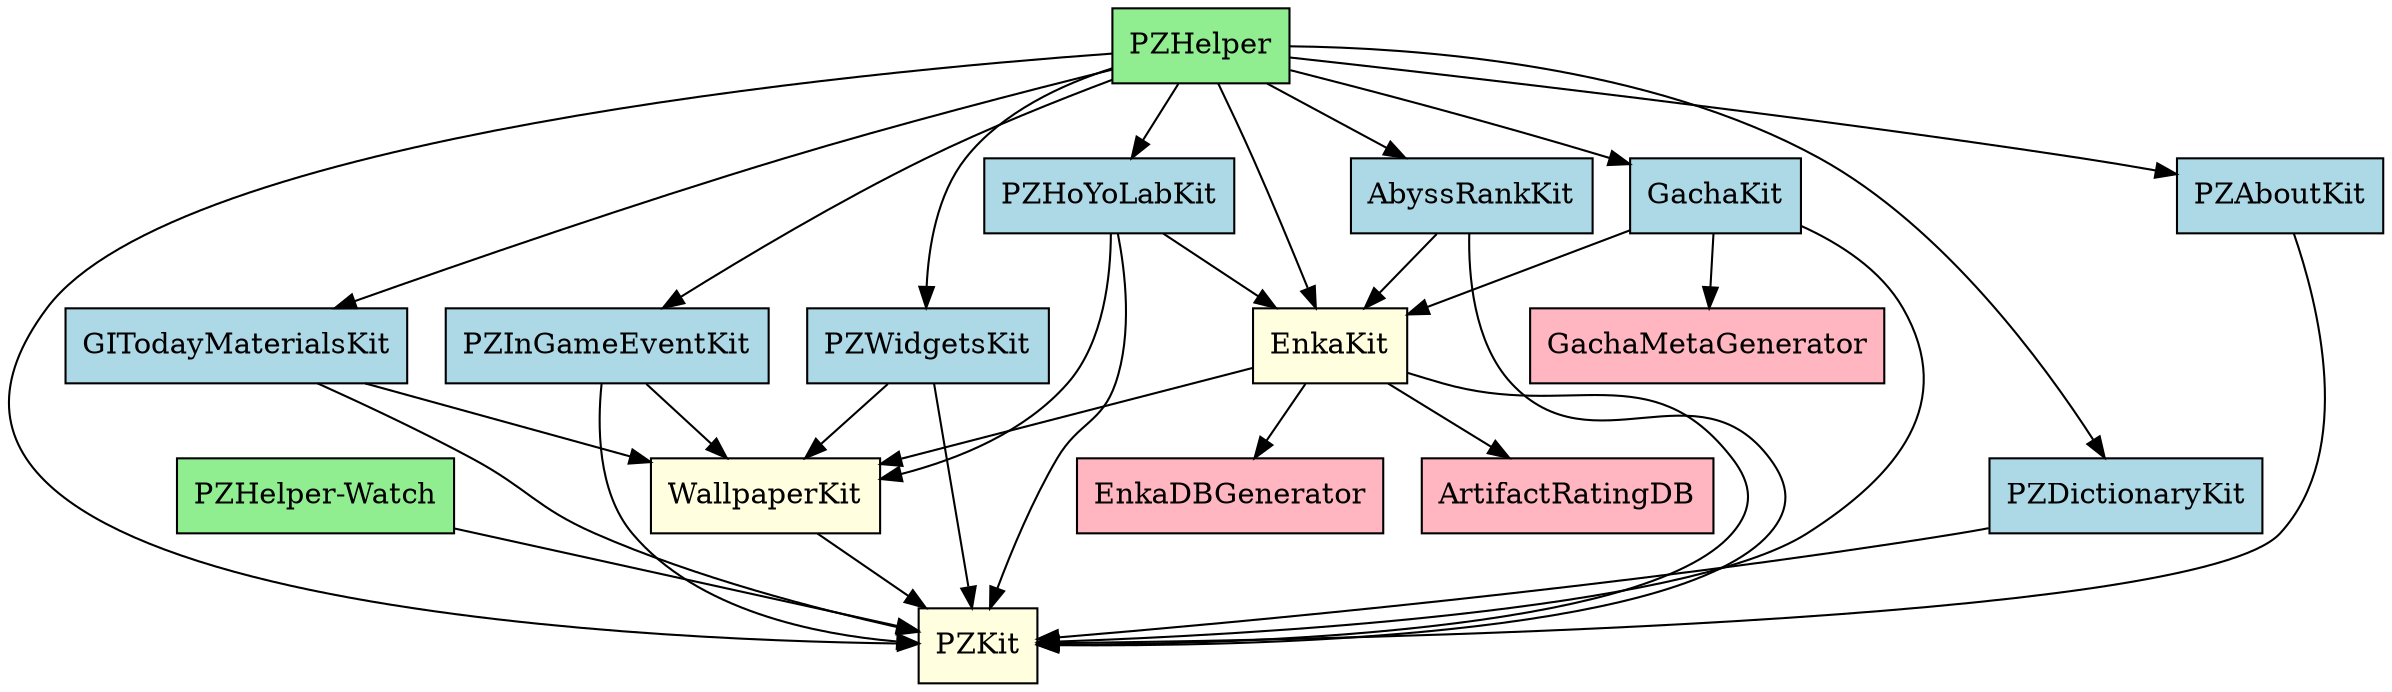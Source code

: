 digraph PizzaHelperDependencies {
    rankdir=TB;
    node [shape=box, style=filled, fillcolor=lightblue];
    
    // App Modules
    PZHelper [fillcolor=lightgreen];
    "PZHelper-Watch" [fillcolor=lightgreen];
    
    // Base Modules
    PZKit [fillcolor=lightyellow];
    WallpaperKit [fillcolor=lightyellow];
    EnkaKit [fillcolor=lightyellow];
    
    // Feature Modules
    GachaKit;
    AbyssRankKit;
    GITodayMaterialsKit;
    PZDictionaryKit;
    PZHoYoLabKit;
    PZInGameEventKit;
    PZWidgetsKit;
    PZAboutKit;
    
    // External Dependencies
    GachaMetaGenerator [fillcolor=lightpink];
    EnkaDBGenerator [fillcolor=lightpink];
    ArtifactRatingDB [fillcolor=lightpink];
    
    // Dependencies
    
    // App dependencies
    PZHelper -> PZKit;
    PZHelper -> EnkaKit;
    PZHelper -> GachaKit;
    PZHelper -> AbyssRankKit;
    PZHelper -> GITodayMaterialsKit;
    PZHelper -> PZDictionaryKit;
    PZHelper -> PZHoYoLabKit;
    PZHelper -> PZInGameEventKit;
    PZHelper -> PZWidgetsKit;
    PZHelper -> PZAboutKit;
    
    "PZHelper-Watch" -> PZKit;
    
    // Base module dependencies
    WallpaperKit -> PZKit;
    
    EnkaKit -> PZKit;
    EnkaKit -> WallpaperKit;
    EnkaKit -> EnkaDBGenerator;
    EnkaKit -> ArtifactRatingDB;
    
    
    // Feature module dependencies
    GachaKit -> PZKit;
    GachaKit -> EnkaKit;
    GachaKit -> GachaMetaGenerator;
    
    AbyssRankKit -> PZKit;
    AbyssRankKit -> EnkaKit;
    
    GITodayMaterialsKit -> PZKit;
    GITodayMaterialsKit -> WallpaperKit;
    
    PZDictionaryKit -> PZKit;
    
    PZHoYoLabKit -> PZKit;
    PZHoYoLabKit -> EnkaKit;
    PZHoYoLabKit -> WallpaperKit;
    
    PZInGameEventKit -> PZKit;
    PZInGameEventKit -> WallpaperKit;
    
    PZWidgetsKit -> PZKit;
    PZWidgetsKit -> WallpaperKit;
    
    PZAboutKit -> PZKit;
}